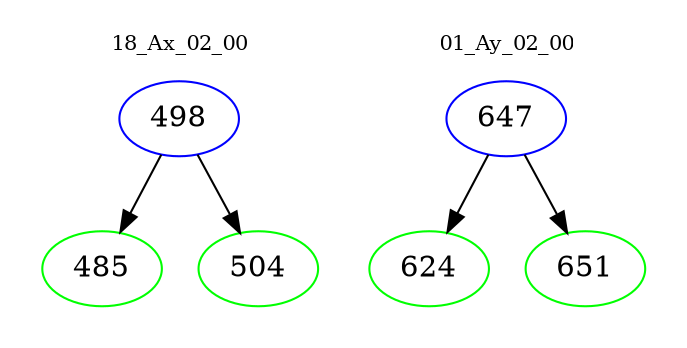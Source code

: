 digraph{
subgraph cluster_0 {
color = white
label = "18_Ax_02_00";
fontsize=10;
T0_498 [label="498", color="blue"]
T0_498 -> T0_485 [color="black"]
T0_485 [label="485", color="green"]
T0_498 -> T0_504 [color="black"]
T0_504 [label="504", color="green"]
}
subgraph cluster_1 {
color = white
label = "01_Ay_02_00";
fontsize=10;
T1_647 [label="647", color="blue"]
T1_647 -> T1_624 [color="black"]
T1_624 [label="624", color="green"]
T1_647 -> T1_651 [color="black"]
T1_651 [label="651", color="green"]
}
}
